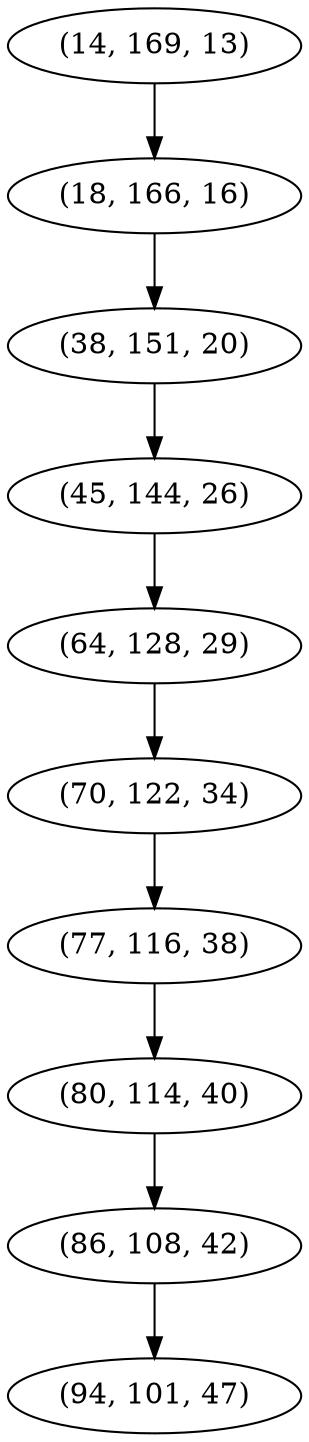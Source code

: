 digraph tree {
    "(14, 169, 13)";
    "(18, 166, 16)";
    "(38, 151, 20)";
    "(45, 144, 26)";
    "(64, 128, 29)";
    "(70, 122, 34)";
    "(77, 116, 38)";
    "(80, 114, 40)";
    "(86, 108, 42)";
    "(94, 101, 47)";
    "(14, 169, 13)" -> "(18, 166, 16)";
    "(18, 166, 16)" -> "(38, 151, 20)";
    "(38, 151, 20)" -> "(45, 144, 26)";
    "(45, 144, 26)" -> "(64, 128, 29)";
    "(64, 128, 29)" -> "(70, 122, 34)";
    "(70, 122, 34)" -> "(77, 116, 38)";
    "(77, 116, 38)" -> "(80, 114, 40)";
    "(80, 114, 40)" -> "(86, 108, 42)";
    "(86, 108, 42)" -> "(94, 101, 47)";
}
